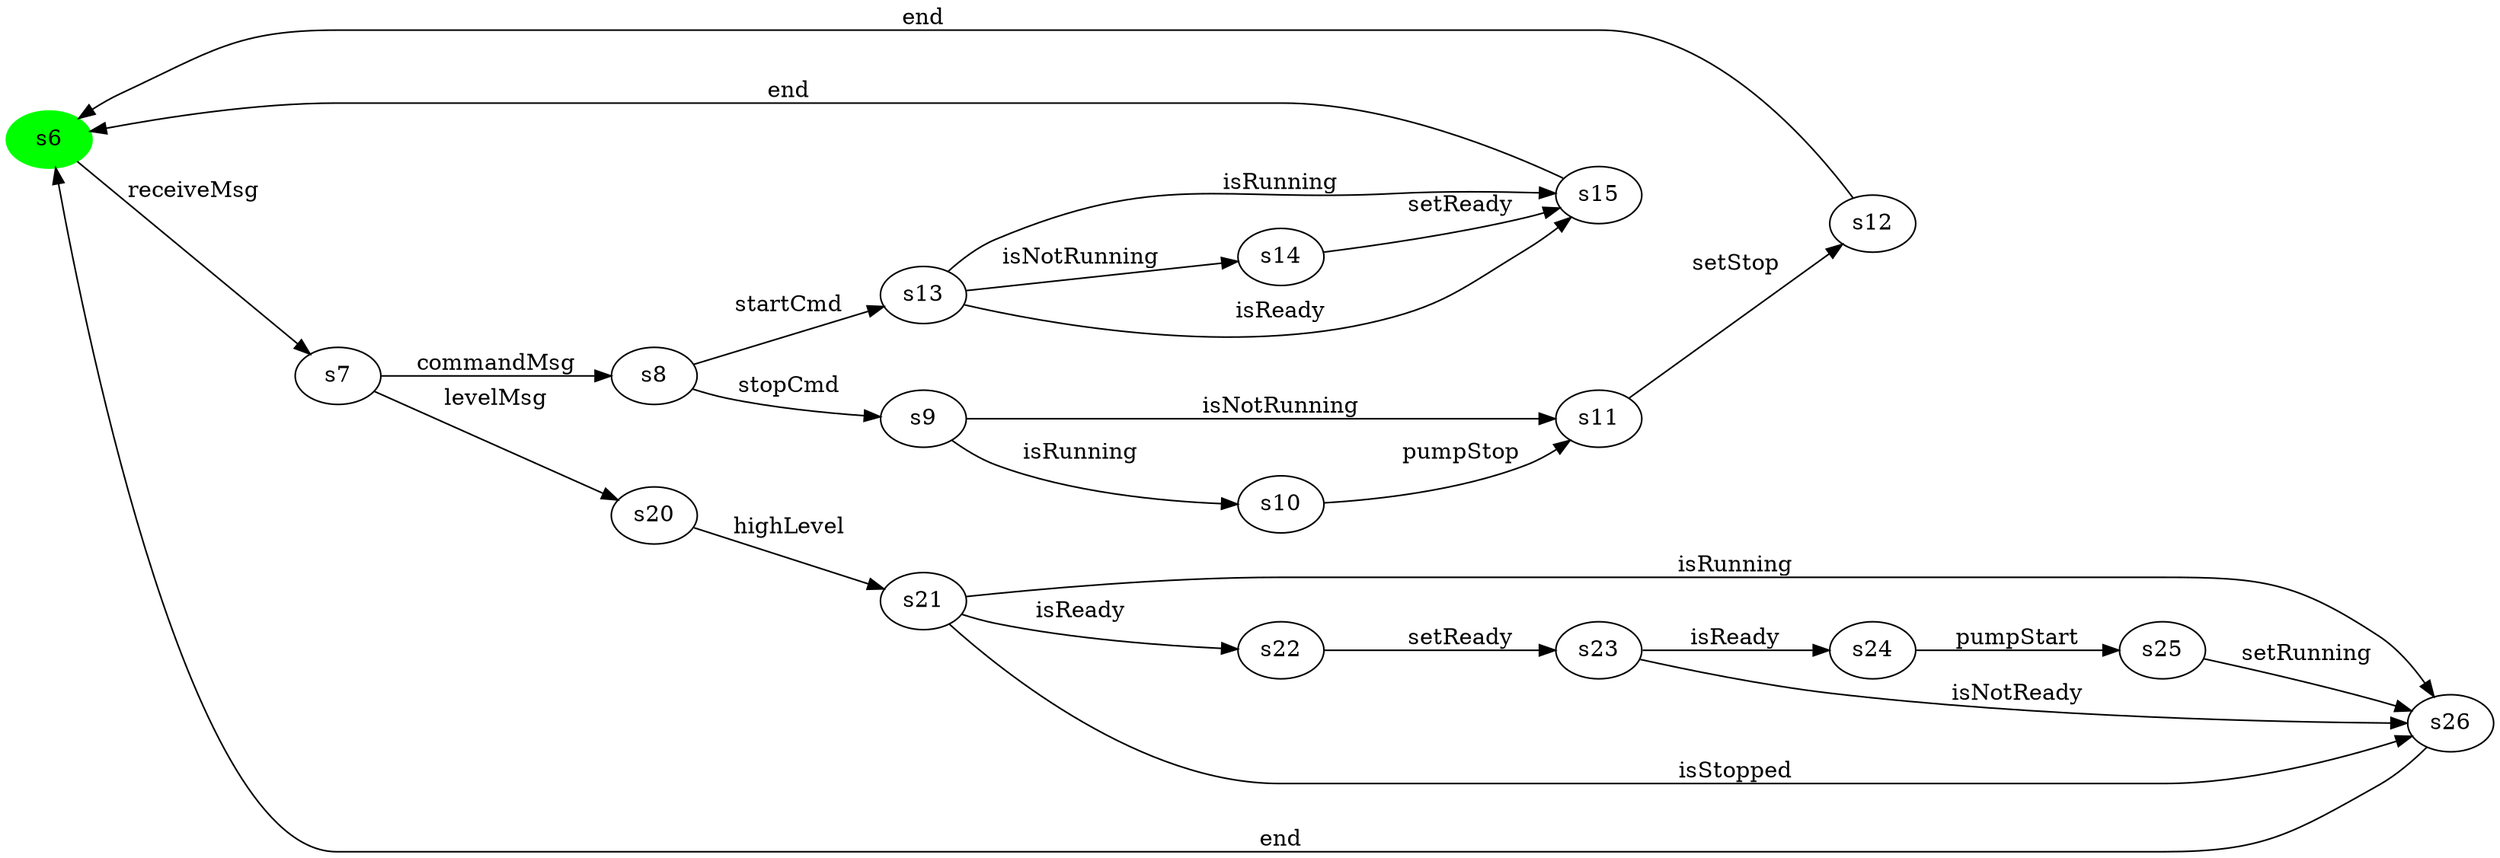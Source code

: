 digraph G {
rankdir=LR;
state0[ label = "s6", style=filled, color=green ];
state0 -> state1 [ label=" receiveMsg " ];
state1 [ label = "s7" ];
state1 -> state2 [ label=" commandMsg " ];
state1 -> state3 [ label=" levelMsg " ];
state2 [ label = "s8" ];
state2 -> state4 [ label=" stopCmd " ];
state2 -> state5 [ label=" startCmd " ];
state4 [ label = "s9" ];
state4 -> state6 [ label=" isRunning " ];
state4 -> state7 [ label=" isNotRunning " ];
state3 [ label = "s20" ];
state3 -> state8 [ label=" highLevel " ];
state7 [ label = "s11" ];
state7 -> state9 [ label=" setStop " ];
state10 [ label = "s22" ];
state10 -> state11 [ label=" setReady " ];
state6 [ label = "s10" ];
state6 -> state7 [ label=" pumpStop " ];
state8 [ label = "s21" ];
state8 -> state10 [ label=" isReady " ];
state8 -> state12 [ label=" isStopped " ];
state8 -> state12 [ label=" isRunning " ];
state5 [ label = "s13" ];
state5 -> state13 [ label=" isNotRunning " ];
state5 -> state14 [ label=" isReady " ];
state5 -> state14 [ label=" isRunning " ];
state15 [ label = "s24" ];
state15 -> state16 [ label=" pumpStart " ];
state9 [ label = "s12" ];
state9 -> state0 [ label=" end " ];
state11 [ label = "s23" ];
state11 -> state15 [ label=" isReady " ];
state11 -> state12 [ label=" isNotReady " ];
state14 [ label = "s15" ];
state14 -> state0 [ label=" end " ];
state12 [ label = "s26" ];
state12 -> state0 [ label=" end " ];
state13 [ label = "s14" ];
state13 -> state14 [ label=" setReady " ];
state16 [ label = "s25" ];
state16 -> state12 [ label=" setRunning " ];
}
